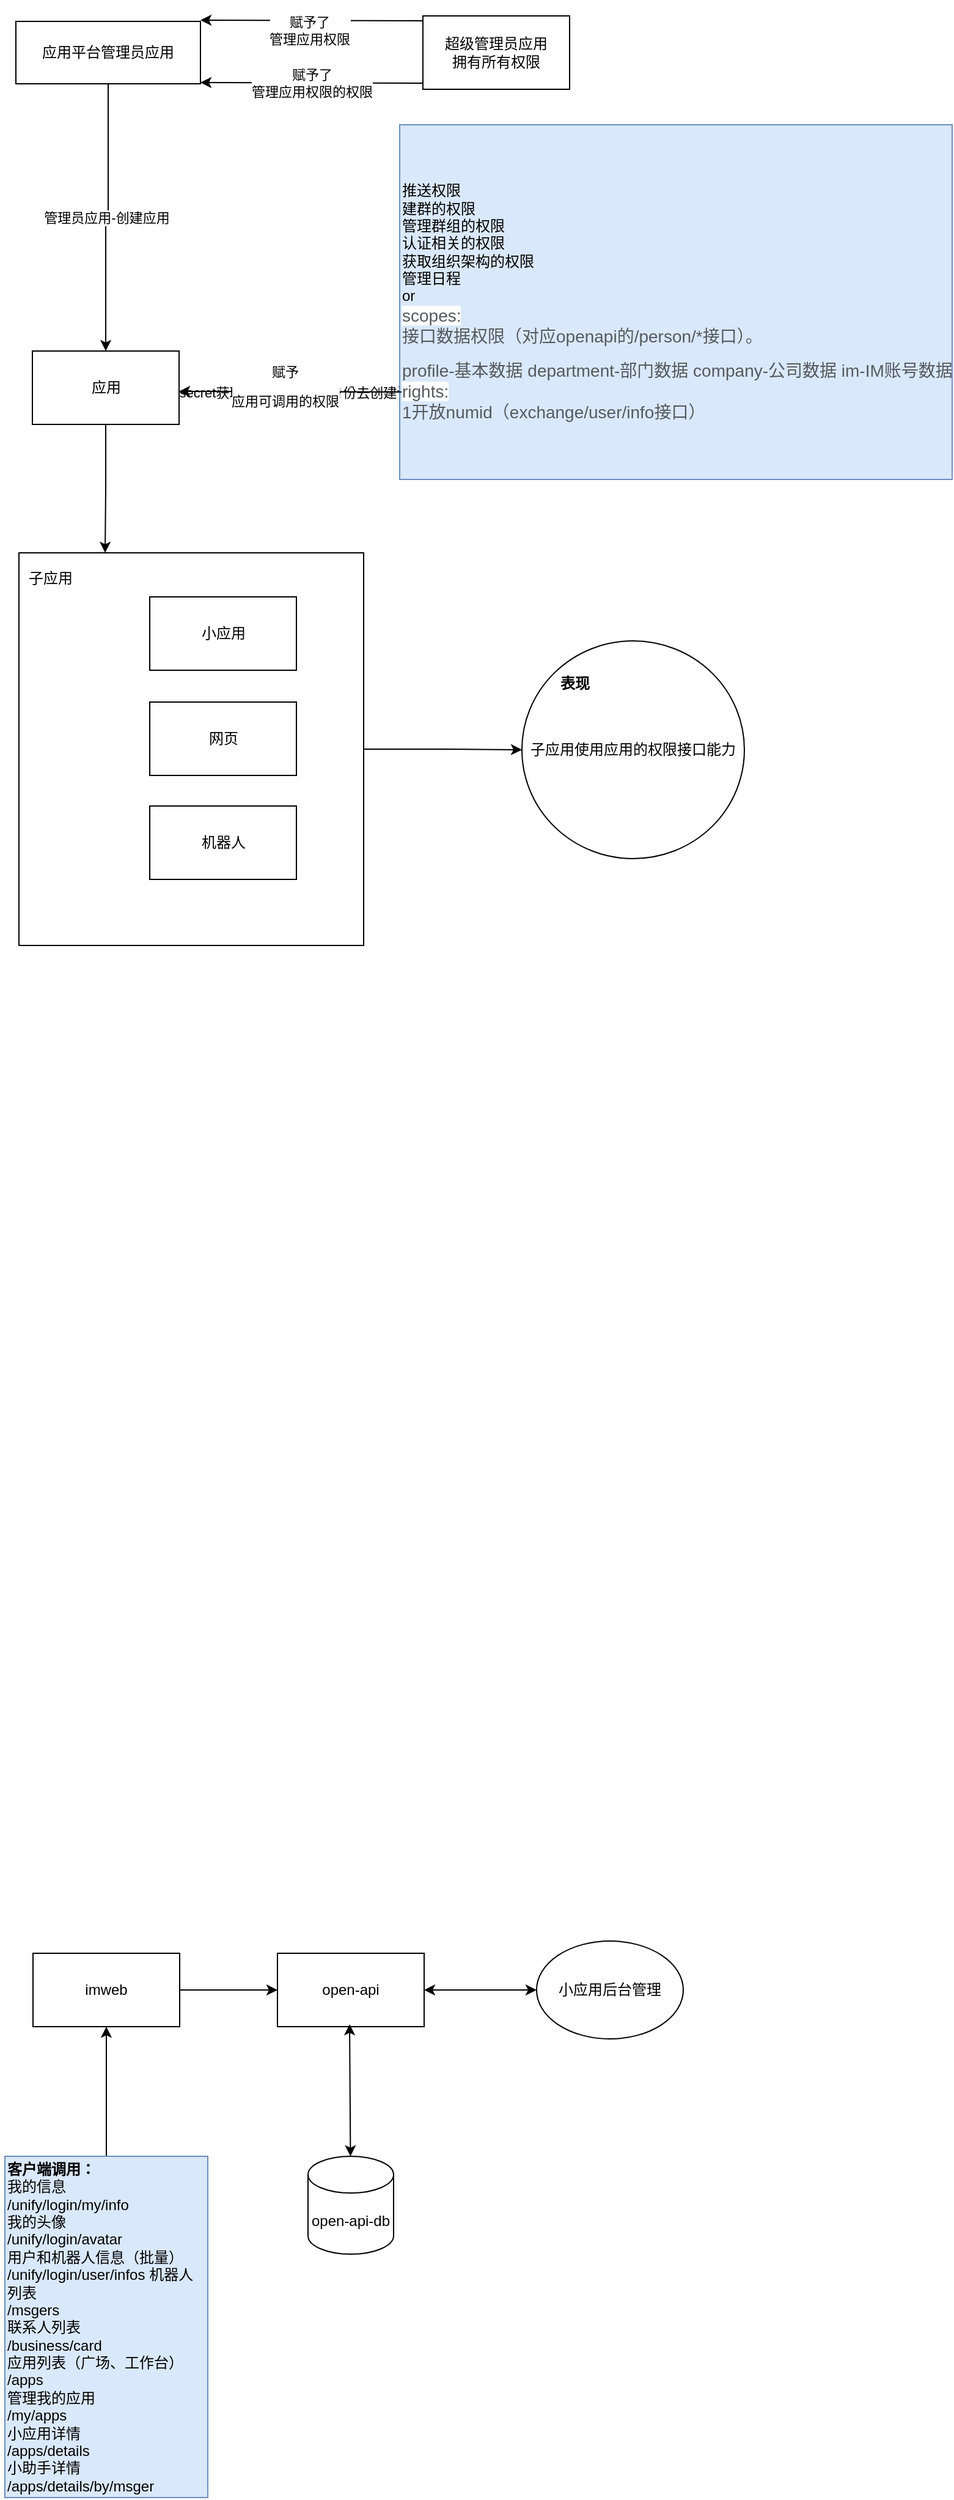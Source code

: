 <mxfile version="17.1.1" type="github">
  <diagram id="inejEvUsxbzrYnm4ZTXX" name="Page-1">
    <mxGraphModel dx="1360" dy="1971" grid="0" gridSize="10" guides="1" tooltips="1" connect="1" arrows="1" fold="1" page="1" pageScale="1" pageWidth="827" pageHeight="1169" math="0" shadow="0">
      <root>
        <mxCell id="0" />
        <mxCell id="1" parent="0" />
        <mxCell id="fBae6MaYPsHn7tR7aAF2-9" style="edgeStyle=orthogonalEdgeStyle;rounded=0;orthogonalLoop=1;jettySize=auto;html=1;" edge="1" parent="1" source="fBae6MaYPsHn7tR7aAF2-1" target="fBae6MaYPsHn7tR7aAF2-3">
          <mxGeometry relative="1" as="geometry" />
        </mxCell>
        <mxCell id="fBae6MaYPsHn7tR7aAF2-1" value="imweb" style="rounded=0;whiteSpace=wrap;html=1;" vertex="1" parent="1">
          <mxGeometry x="89" y="601" width="120" height="60" as="geometry" />
        </mxCell>
        <mxCell id="fBae6MaYPsHn7tR7aAF2-10" style="edgeStyle=orthogonalEdgeStyle;rounded=0;orthogonalLoop=1;jettySize=auto;html=1;" edge="1" parent="1" source="fBae6MaYPsHn7tR7aAF2-2" target="fBae6MaYPsHn7tR7aAF2-1">
          <mxGeometry relative="1" as="geometry" />
        </mxCell>
        <mxCell id="fBae6MaYPsHn7tR7aAF2-2" value="&lt;font style=&quot;vertical-align: inherit&quot;&gt;&lt;font style=&quot;vertical-align: inherit&quot;&gt;&lt;font style=&quot;vertical-align: inherit&quot;&gt;&lt;font style=&quot;vertical-align: inherit&quot;&gt;&lt;font style=&quot;vertical-align: inherit&quot;&gt;&lt;font style=&quot;vertical-align: inherit&quot;&gt;&lt;b&gt;&lt;font style=&quot;vertical-align: inherit&quot;&gt;&lt;font style=&quot;vertical-align: inherit&quot;&gt;&lt;font style=&quot;vertical-align: inherit&quot;&gt;&lt;font style=&quot;vertical-align: inherit&quot;&gt;客户端调用：&lt;/font&gt;&lt;/font&gt;&lt;/font&gt;&lt;/font&gt;&lt;/b&gt;&lt;/font&gt;&lt;/font&gt;&lt;br&gt;&lt;div&gt;&lt;div&gt;我的信息&lt;/div&gt;&lt;div&gt;/unify/login/my/info&lt;/div&gt;&lt;div&gt;我的头像&lt;/div&gt;&lt;div&gt;/unify/login/avatar&lt;/div&gt;&lt;div&gt;用户和机器人信息（批量）&lt;/div&gt;&lt;div&gt;/unify/login/user/infos 机器人列表&lt;/div&gt;&lt;div&gt;/msgers&lt;/div&gt;&lt;div&gt;联系人列表&lt;/div&gt;&lt;div&gt;/business/card&lt;/div&gt;&lt;div&gt;应用列表（广场、工作台）&lt;/div&gt;&lt;div&gt;/apps&lt;/div&gt;&lt;div&gt;管理我的应用&lt;/div&gt;&lt;div&gt;/my/apps&lt;/div&gt;&lt;div&gt;小应用详情&lt;/div&gt;&lt;div&gt;/apps/details&lt;/div&gt;&lt;div&gt;小助手详情&lt;/div&gt;&lt;div&gt;/apps/details/by/msger&lt;/div&gt;&lt;/div&gt;&lt;/font&gt;&lt;/font&gt;&lt;/font&gt;&lt;/font&gt;" style="rounded=0;whiteSpace=wrap;html=1;align=left;fillColor=#dae8fc;strokeColor=#6c8ebf;" vertex="1" parent="1">
          <mxGeometry x="66" y="767" width="166" height="279" as="geometry" />
        </mxCell>
        <mxCell id="fBae6MaYPsHn7tR7aAF2-3" value="open-api" style="rounded=0;whiteSpace=wrap;html=1;" vertex="1" parent="1">
          <mxGeometry x="289" y="601" width="120" height="60" as="geometry" />
        </mxCell>
        <mxCell id="fBae6MaYPsHn7tR7aAF2-4" value="open-api-db" style="shape=cylinder3;whiteSpace=wrap;html=1;boundedLbl=1;backgroundOutline=1;size=15;" vertex="1" parent="1">
          <mxGeometry x="314" y="767" width="70" height="80" as="geometry" />
        </mxCell>
        <mxCell id="fBae6MaYPsHn7tR7aAF2-6" value="&lt;font style=&quot;vertical-align: inherit&quot;&gt;&lt;font style=&quot;vertical-align: inherit&quot;&gt;小应用后台管理&lt;/font&gt;&lt;/font&gt;" style="ellipse;whiteSpace=wrap;html=1;" vertex="1" parent="1">
          <mxGeometry x="501" y="591" width="120" height="80" as="geometry" />
        </mxCell>
        <mxCell id="fBae6MaYPsHn7tR7aAF2-7" value="" style="endArrow=classic;startArrow=classic;html=1;rounded=0;" edge="1" parent="1" source="fBae6MaYPsHn7tR7aAF2-4">
          <mxGeometry width="50" height="50" relative="1" as="geometry">
            <mxPoint x="298" y="709" as="sourcePoint" />
            <mxPoint x="348" y="659" as="targetPoint" />
          </mxGeometry>
        </mxCell>
        <mxCell id="fBae6MaYPsHn7tR7aAF2-8" value="" style="endArrow=classic;startArrow=classic;html=1;rounded=0;entryX=0;entryY=0.5;entryDx=0;entryDy=0;" edge="1" parent="1" source="fBae6MaYPsHn7tR7aAF2-3" target="fBae6MaYPsHn7tR7aAF2-6">
          <mxGeometry width="50" height="50" relative="1" as="geometry">
            <mxPoint x="396" y="877" as="sourcePoint" />
            <mxPoint x="446" y="827" as="targetPoint" />
          </mxGeometry>
        </mxCell>
        <mxCell id="fBae6MaYPsHn7tR7aAF2-40" style="edgeStyle=orthogonalEdgeStyle;rounded=0;orthogonalLoop=1;jettySize=auto;html=1;entryX=0;entryY=0.5;entryDx=0;entryDy=0;" edge="1" parent="1" source="fBae6MaYPsHn7tR7aAF2-15" target="fBae6MaYPsHn7tR7aAF2-39">
          <mxGeometry relative="1" as="geometry" />
        </mxCell>
        <mxCell id="fBae6MaYPsHn7tR7aAF2-15" value="" style="rounded=0;whiteSpace=wrap;html=1;" vertex="1" parent="1">
          <mxGeometry x="77.5" y="-544" width="282" height="321" as="geometry" />
        </mxCell>
        <mxCell id="fBae6MaYPsHn7tR7aAF2-16" value="子应用" style="text;html=1;align=center;verticalAlign=middle;resizable=0;points=[];autosize=1;strokeColor=none;fillColor=none;" vertex="1" parent="1">
          <mxGeometry x="79.5" y="-532" width="46" height="18" as="geometry" />
        </mxCell>
        <mxCell id="fBae6MaYPsHn7tR7aAF2-17" value="小应用" style="rounded=0;whiteSpace=wrap;html=1;" vertex="1" parent="1">
          <mxGeometry x="184.5" y="-508" width="120" height="60" as="geometry" />
        </mxCell>
        <mxCell id="fBae6MaYPsHn7tR7aAF2-18" value="机器人" style="whiteSpace=wrap;html=1;" vertex="1" parent="1">
          <mxGeometry x="184.5" y="-337" width="120" height="60" as="geometry" />
        </mxCell>
        <mxCell id="fBae6MaYPsHn7tR7aAF2-19" value="网页" style="whiteSpace=wrap;html=1;" vertex="1" parent="1">
          <mxGeometry x="184.5" y="-422" width="120" height="60" as="geometry" />
        </mxCell>
        <mxCell id="fBae6MaYPsHn7tR7aAF2-22" value="管理员应用-创建应用" style="edgeStyle=orthogonalEdgeStyle;rounded=0;orthogonalLoop=1;jettySize=auto;html=1;" edge="1" parent="1" source="fBae6MaYPsHn7tR7aAF2-21" target="fBae6MaYPsHn7tR7aAF2-24">
          <mxGeometry relative="1" as="geometry">
            <mxPoint x="153" y="-755" as="targetPoint" />
          </mxGeometry>
        </mxCell>
        <mxCell id="fBae6MaYPsHn7tR7aAF2-21" value="&lt;div style=&quot;text-align: left&quot;&gt;&lt;span&gt;应用平台管理员应用&lt;/span&gt;&lt;br&gt;&lt;/div&gt;" style="rounded=0;whiteSpace=wrap;html=1;" vertex="1" parent="1">
          <mxGeometry x="75" y="-978.5" width="151" height="51" as="geometry" />
        </mxCell>
        <mxCell id="fBae6MaYPsHn7tR7aAF2-25" value="以应用appid+secret获取token，以应用身份去创建该应用下的子应用" style="edgeStyle=orthogonalEdgeStyle;rounded=0;orthogonalLoop=1;jettySize=auto;html=1;entryX=0.25;entryY=0;entryDx=0;entryDy=0;" edge="1" parent="1" source="fBae6MaYPsHn7tR7aAF2-24" target="fBae6MaYPsHn7tR7aAF2-15">
          <mxGeometry x="-0.005" y="-79" relative="1" as="geometry">
            <mxPoint x="153" y="-632" as="targetPoint" />
            <mxPoint x="159" as="offset" />
          </mxGeometry>
        </mxCell>
        <mxCell id="fBae6MaYPsHn7tR7aAF2-24" value="应用" style="rounded=0;whiteSpace=wrap;html=1;" vertex="1" parent="1">
          <mxGeometry x="88.5" y="-709" width="120" height="60" as="geometry" />
        </mxCell>
        <mxCell id="fBae6MaYPsHn7tR7aAF2-26" value="&lt;pre&gt;&lt;font face=&quot;Helvetica&quot;&gt;推送权限&lt;br&gt;建群的权限&lt;br&gt;管理群组的权限&lt;br&gt;认证相关的权限&lt;br&gt;获取组织架构的权限&lt;br&gt;管理日程&lt;br&gt;or&lt;br&gt;&lt;span style=&quot;color: rgb(86 , 90 , 95) ; font-size: 14px ; background-color: rgb(255 , 255 , 255)&quot;&gt;scopes:&lt;br&gt;&lt;/span&gt;&lt;font color=&quot;#565a5f&quot;&gt;&lt;span style=&quot;font-size: 14px&quot;&gt;接口数据权限（对应openapi的/person/*接口）。&lt;/span&gt;&lt;/font&gt;&lt;/font&gt;&lt;/pre&gt;&lt;pre&gt;&lt;font face=&quot;Helvetica&quot;&gt;&lt;font color=&quot;#565a5f&quot;&gt;&lt;span style=&quot;font-size: 14px&quot;&gt;profile-基本数据 department-部门数据 company-公司数据 im-IM账号数据&lt;/span&gt;&lt;/font&gt;&lt;br&gt;&lt;span style=&quot;color: rgb(86 , 90 , 95) ; font-size: 14px ; background-color: rgb(255 , 255 , 255)&quot;&gt;rights:&lt;/span&gt;&lt;br&gt;&lt;font color=&quot;#565a5f&quot;&gt;&lt;span style=&quot;font-size: 14px&quot;&gt;1开放numid（exchange/user/info接口）&lt;/span&gt;&lt;/font&gt;&lt;/font&gt;&lt;/pre&gt;" style="rounded=0;whiteSpace=wrap;html=1;align=left;fillColor=#dae8fc;strokeColor=#6c8ebf;" vertex="1" parent="1">
          <mxGeometry x="389" y="-894" width="452" height="290" as="geometry" />
        </mxCell>
        <mxCell id="fBae6MaYPsHn7tR7aAF2-32" value="超级管理员应用&lt;br&gt;拥有所有权限" style="rounded=0;whiteSpace=wrap;html=1;" vertex="1" parent="1">
          <mxGeometry x="408" y="-983" width="120" height="60" as="geometry" />
        </mxCell>
        <mxCell id="fBae6MaYPsHn7tR7aAF2-34" value="&lt;pre&gt;赋予了&lt;br&gt;管理应用权限&lt;/pre&gt;" style="endArrow=classic;html=1;rounded=0;entryX=1;entryY=0.5;entryDx=0;entryDy=0;" edge="1" parent="1">
          <mxGeometry x="0.022" y="8" width="50" height="50" relative="1" as="geometry">
            <mxPoint x="408" y="-979" as="sourcePoint" />
            <mxPoint x="226" y="-979.5" as="targetPoint" />
            <Array as="points" />
            <mxPoint as="offset" />
          </mxGeometry>
        </mxCell>
        <mxCell id="fBae6MaYPsHn7tR7aAF2-35" value="&lt;pre&gt;赋予了&lt;br&gt;管理应用权限的权限&lt;/pre&gt;" style="endArrow=classic;html=1;rounded=0;entryX=1;entryY=0.5;entryDx=0;entryDy=0;" edge="1" parent="1">
          <mxGeometry width="50" height="50" relative="1" as="geometry">
            <mxPoint x="408" y="-928" as="sourcePoint" />
            <mxPoint x="226" y="-928.5" as="targetPoint" />
            <Array as="points" />
            <mxPoint as="offset" />
          </mxGeometry>
        </mxCell>
        <mxCell id="fBae6MaYPsHn7tR7aAF2-38" value="&lt;pre&gt;赋予&lt;/pre&gt;&lt;pre&gt;应用可调用的权限&lt;br&gt;&lt;/pre&gt;" style="endArrow=classic;html=1;rounded=0;entryX=1;entryY=0.5;entryDx=0;entryDy=0;" edge="1" parent="1">
          <mxGeometry x="0.05" y="-4" width="50" height="50" relative="1" as="geometry">
            <mxPoint x="390.5" y="-675.5" as="sourcePoint" />
            <mxPoint x="208.5" y="-676" as="targetPoint" />
            <Array as="points" />
            <mxPoint as="offset" />
          </mxGeometry>
        </mxCell>
        <mxCell id="fBae6MaYPsHn7tR7aAF2-39" value="子应用使用应用的权限接口能力" style="ellipse;whiteSpace=wrap;html=1;" vertex="1" parent="1">
          <mxGeometry x="489" y="-472" width="182" height="178" as="geometry" />
        </mxCell>
        <mxCell id="fBae6MaYPsHn7tR7aAF2-41" value="表现" style="text;html=1;align=center;verticalAlign=middle;resizable=0;points=[];autosize=1;strokeColor=none;fillColor=none;fontStyle=1" vertex="1" parent="1">
          <mxGeometry x="515" y="-446" width="34" height="18" as="geometry" />
        </mxCell>
      </root>
    </mxGraphModel>
  </diagram>
</mxfile>

